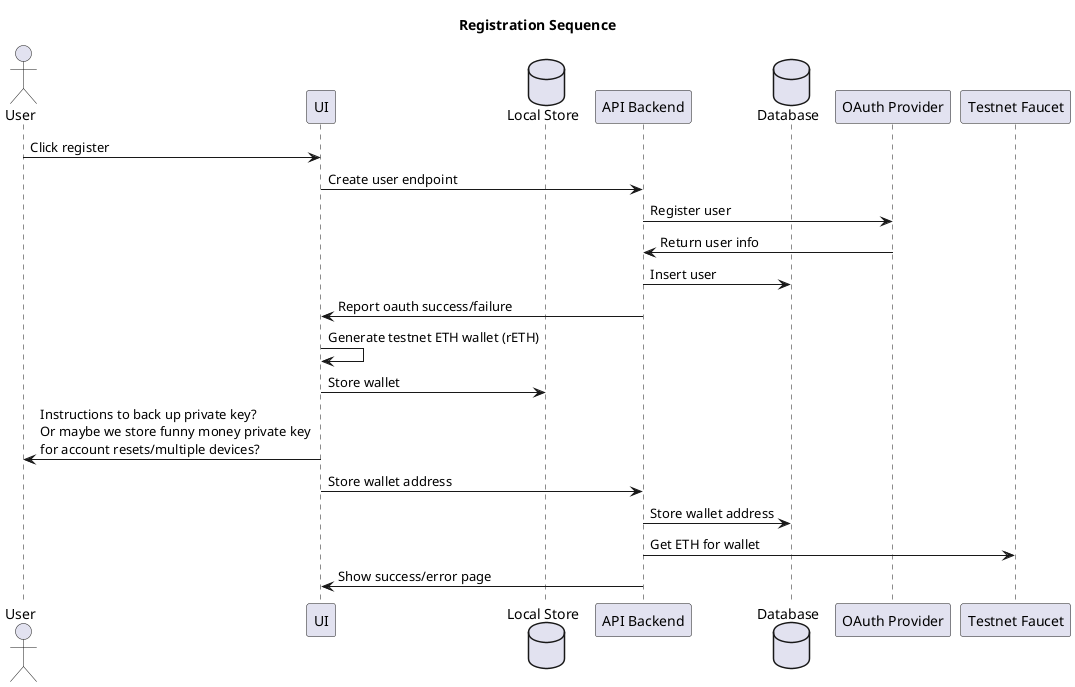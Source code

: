 @startuml Registration Sequence

title Registration Sequence

actor User as user
participant UI as ui
database "Local Store" as localstore
participant "API Backend" as api
database Database as db
participant "OAuth Provider" as oauth
participant "Testnet Faucet" as faucet

user -> ui : Click register 
ui -> api : Create user endpoint
api -> oauth : Register user
oauth -> api : Return user info
api -> db : Insert user
api -> ui : Report oauth success/failure
ui -> ui : Generate testnet ETH wallet (rETH)
ui -> localstore : Store wallet
ui -> user : Instructions to back up private key? \nOr maybe we store funny money private key \nfor account resets/multiple devices?
ui -> api : Store wallet address
api -> db : Store wallet address
api -> faucet : Get ETH for wallet
api -> ui : Show success/error page

@enduml